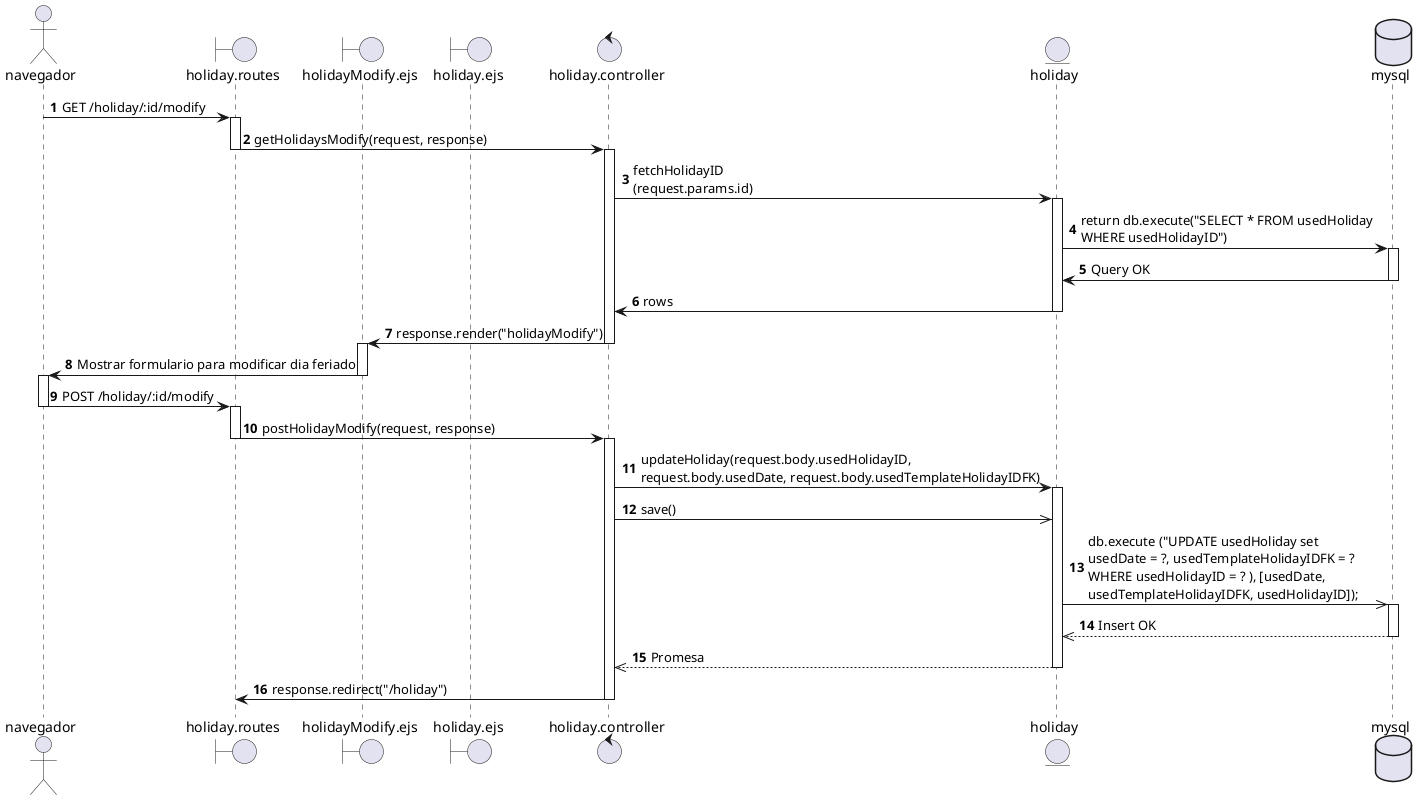@startuml CU30 - Superadmin modifica dia feriado
actor navegador
boundary holiday.routes
boundary holidayModify.ejs
boundary holiday.ejs
control holiday.controller
entity holiday
database mysql

autonumber
navegador -> holiday.routes : GET /holiday/:id/modify
activate holiday.routes

holiday.routes -> holiday.controller: getHolidaysModify(request, response)
deactivate holiday.routes
activate holiday.controller

holiday.controller -> holiday: fetchHolidayID \n(request.params.id)
activate holiday

holiday -> mysql: return db.execute("SELECT * FROM usedHoliday \nWHERE usedHolidayID")
activate mysql
mysql -> holiday: Query OK
deactivate mysql

holiday -> holiday.controller: rows
deactivate holiday

holiday.controller -> holidayModify.ejs: response.render("holidayModify")
deactivate holiday.controller
activate holidayModify.ejs

holidayModify.ejs -> navegador : Mostrar formulario para modificar dia feriado
deactivate holidayModify.ejs
activate navegador

navegador -> holiday.routes : POST /holiday/:id/modify
deactivate navegador
activate holiday.routes

holiday.routes -> holiday.controller : postHolidayModify(request, response)
deactivate holiday.routes
activate holiday.controller

holiday.controller -> holiday : updateHoliday(request.body.usedHolidayID, \nrequest.body.usedDate, request.body.usedTemplateHolidayIDFK)
activate holiday

holiday.controller ->> holiday : save()

holiday ->> mysql : db.execute ("UPDATE usedHoliday set \nusedDate = ?, usedTemplateHolidayIDFK = ? \nWHERE usedHolidayID = ? ), [usedDate, \nusedTemplateHolidayIDFK, usedHolidayID]);
activate mysql
mysql -->> holiday : Insert OK
deactivate mysql
holiday -->> holiday.controller : Promesa
deactivate holiday

holiday.controller -> holiday.routes : response.redirect("/holiday")
deactivate holiday.controller

@enduml